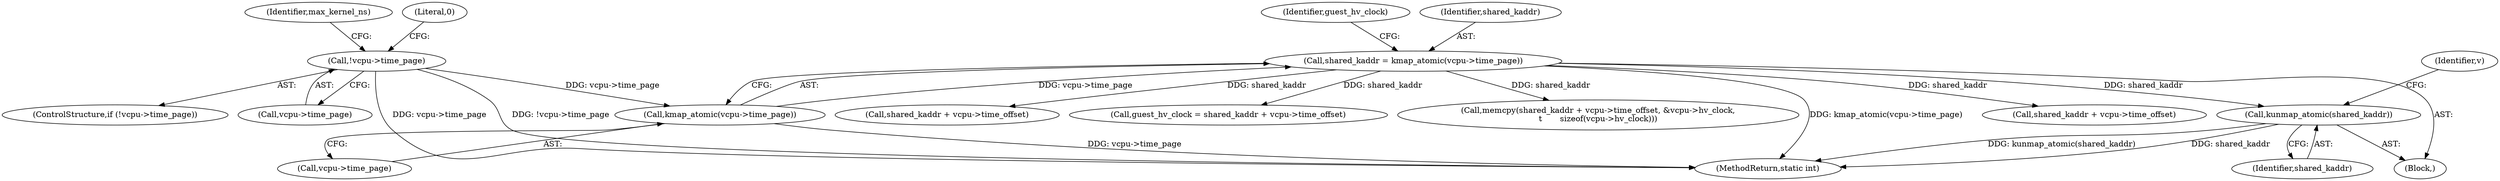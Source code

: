 digraph "0_linux_0b79459b482e85cb7426aa7da683a9f2c97aeae1_0@pointer" {
"1000418" [label="(Call,kunmap_atomic(shared_kaddr))"];
"1000359" [label="(Call,shared_kaddr = kmap_atomic(vcpu->time_page))"];
"1000361" [label="(Call,kmap_atomic(vcpu->time_page))"];
"1000233" [label="(Call,!vcpu->time_page)"];
"1000234" [label="(Call,vcpu->time_page)"];
"1000405" [label="(Call,shared_kaddr + vcpu->time_offset)"];
"1000362" [label="(Call,vcpu->time_page)"];
"1000111" [label="(Block,)"];
"1000366" [label="(Identifier,guest_hv_clock)"];
"1000240" [label="(Identifier,max_kernel_ns)"];
"1000359" [label="(Call,shared_kaddr = kmap_atomic(vcpu->time_page))"];
"1000419" [label="(Identifier,shared_kaddr)"];
"1000361" [label="(Call,kmap_atomic(vcpu->time_page))"];
"1000431" [label="(MethodReturn,static int)"];
"1000232" [label="(ControlStructure,if (!vcpu->time_page))"];
"1000367" [label="(Call,shared_kaddr + vcpu->time_offset)"];
"1000365" [label="(Call,guest_hv_clock = shared_kaddr + vcpu->time_offset)"];
"1000238" [label="(Literal,0)"];
"1000360" [label="(Identifier,shared_kaddr)"];
"1000422" [label="(Identifier,v)"];
"1000404" [label="(Call,memcpy(shared_kaddr + vcpu->time_offset, &vcpu->hv_clock,\n\t       sizeof(vcpu->hv_clock)))"];
"1000233" [label="(Call,!vcpu->time_page)"];
"1000418" [label="(Call,kunmap_atomic(shared_kaddr))"];
"1000418" -> "1000111"  [label="AST: "];
"1000418" -> "1000419"  [label="CFG: "];
"1000419" -> "1000418"  [label="AST: "];
"1000422" -> "1000418"  [label="CFG: "];
"1000418" -> "1000431"  [label="DDG: kunmap_atomic(shared_kaddr)"];
"1000418" -> "1000431"  [label="DDG: shared_kaddr"];
"1000359" -> "1000418"  [label="DDG: shared_kaddr"];
"1000359" -> "1000111"  [label="AST: "];
"1000359" -> "1000361"  [label="CFG: "];
"1000360" -> "1000359"  [label="AST: "];
"1000361" -> "1000359"  [label="AST: "];
"1000366" -> "1000359"  [label="CFG: "];
"1000359" -> "1000431"  [label="DDG: kmap_atomic(vcpu->time_page)"];
"1000361" -> "1000359"  [label="DDG: vcpu->time_page"];
"1000359" -> "1000365"  [label="DDG: shared_kaddr"];
"1000359" -> "1000367"  [label="DDG: shared_kaddr"];
"1000359" -> "1000404"  [label="DDG: shared_kaddr"];
"1000359" -> "1000405"  [label="DDG: shared_kaddr"];
"1000361" -> "1000362"  [label="CFG: "];
"1000362" -> "1000361"  [label="AST: "];
"1000361" -> "1000431"  [label="DDG: vcpu->time_page"];
"1000233" -> "1000361"  [label="DDG: vcpu->time_page"];
"1000233" -> "1000232"  [label="AST: "];
"1000233" -> "1000234"  [label="CFG: "];
"1000234" -> "1000233"  [label="AST: "];
"1000238" -> "1000233"  [label="CFG: "];
"1000240" -> "1000233"  [label="CFG: "];
"1000233" -> "1000431"  [label="DDG: !vcpu->time_page"];
"1000233" -> "1000431"  [label="DDG: vcpu->time_page"];
}
